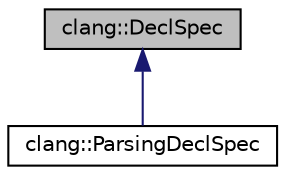digraph "clang::DeclSpec"
{
 // LATEX_PDF_SIZE
  bgcolor="transparent";
  edge [fontname="Helvetica",fontsize="10",labelfontname="Helvetica",labelfontsize="10"];
  node [fontname="Helvetica",fontsize="10",shape=record];
  Node1 [label="clang::DeclSpec",height=0.2,width=0.4,color="black", fillcolor="grey75", style="filled", fontcolor="black",tooltip="Captures information about \"declaration specifiers\"."];
  Node1 -> Node2 [dir="back",color="midnightblue",fontsize="10",style="solid",fontname="Helvetica"];
  Node2 [label="clang::ParsingDeclSpec",height=0.2,width=0.4,color="black",URL="$classclang_1_1ParsingDeclSpec.html",tooltip="A class for parsing a DeclSpec."];
}
